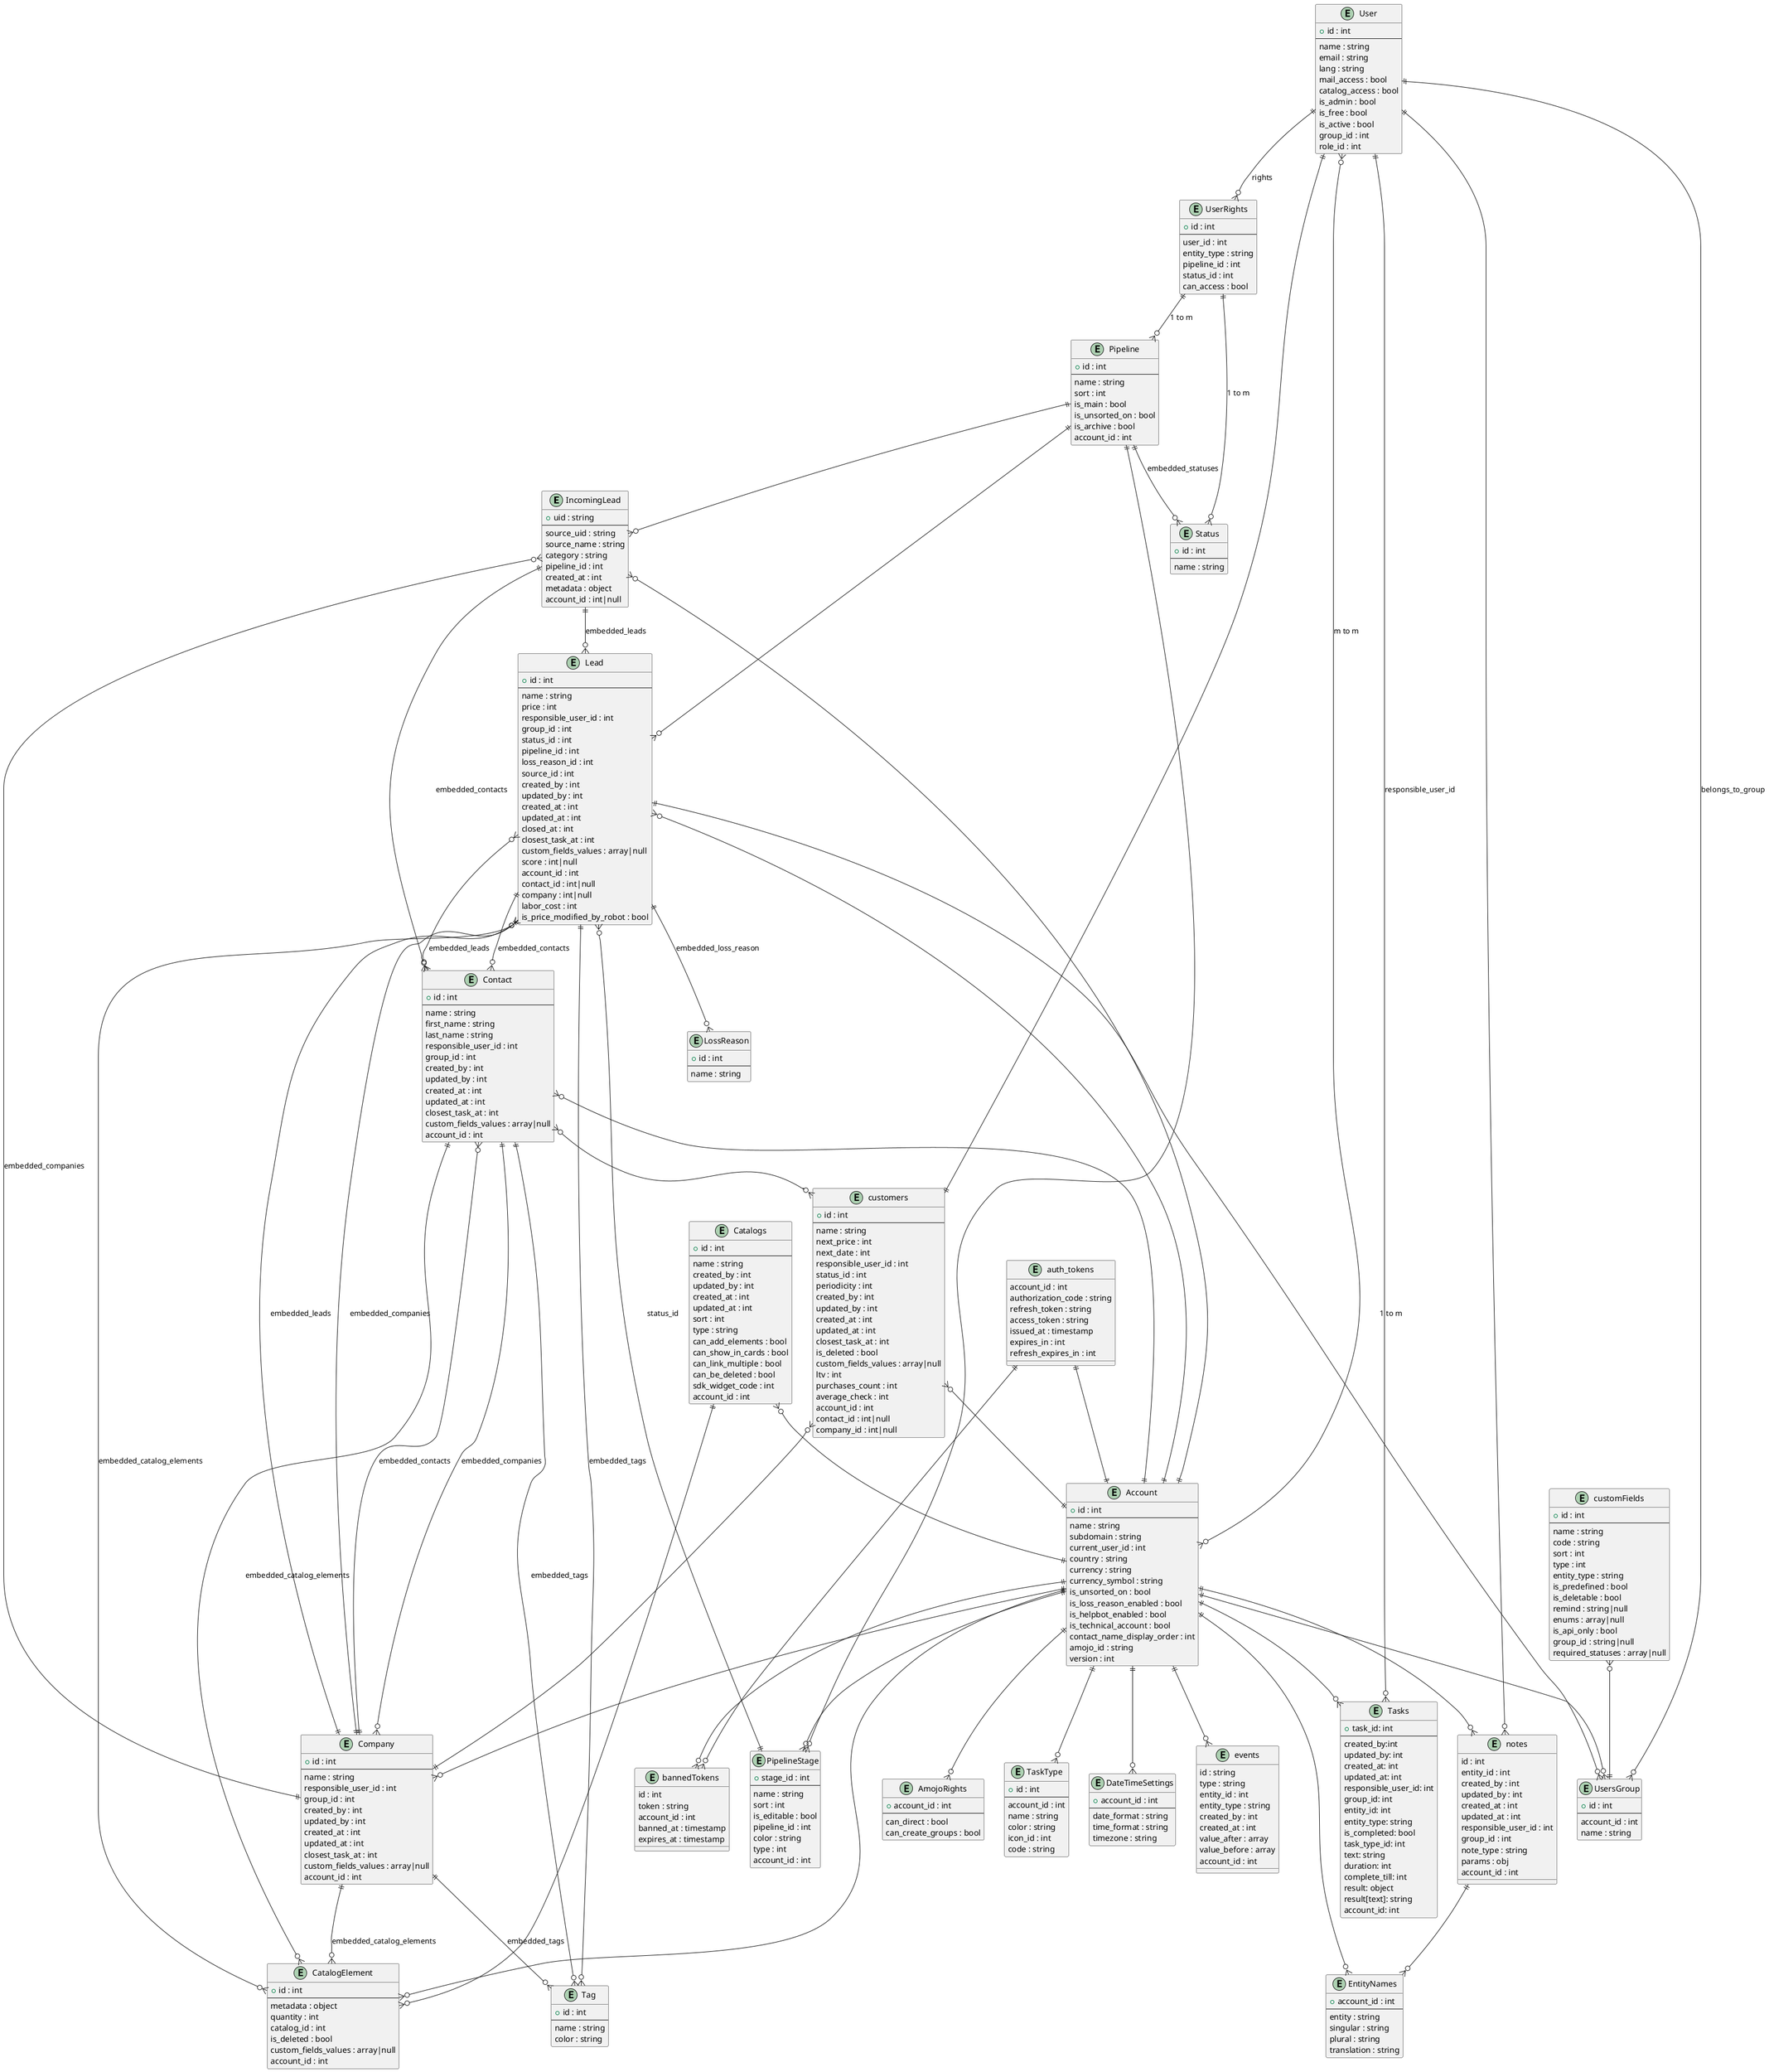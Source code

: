 @startuml

entity IncomingLead {
  + uid : string
  --
  source_uid : string
  source_name : string
  category : string
  pipeline_id : int
  created_at : int
  metadata : object
  account_id : int|null
}

entity Lead {
  + id : int
  --
  name : string
  price : int
  responsible_user_id : int
  group_id : int
  status_id : int
  pipeline_id : int
  loss_reason_id : int
  source_id : int
  created_by : int
  updated_by : int
  created_at : int
  updated_at : int
  closed_at : int
  closest_task_at : int
  custom_fields_values : array|null
  score : int|null
  account_id : int
  contact_id : int|null
  company : int|null
  labor_cost : int
  is_price_modified_by_robot : bool
}

entity Contact {
  + id : int
  --
  name : string
  first_name : string
  last_name : string
  responsible_user_id : int
  group_id : int
  created_by : int
  updated_by : int
  created_at : int
  updated_at : int
  closest_task_at : int
  custom_fields_values : array|null
  account_id : int
}

entity Company {
  + id : int
  --
  name : string
  responsible_user_id : int
  group_id : int
  created_by : int
  updated_by : int
  created_at : int
  updated_at : int
  closest_task_at : int
  custom_fields_values : array|null
  account_id : int
}

entity User {
  + id : int
  --
  name : string
  email : string
  lang : string
  mail_access : bool
  catalog_access : bool
  is_admin : bool
  is_free : bool
  is_active : bool
  group_id : int
  role_id : int
}

entity UserRights {
  + id : int
  --
  user_id : int
  entity_type : string 
  pipeline_id : int
  status_id : int
  can_access : bool       
}


entity LossReason {
  + id : int
  --
  name : string
}

entity Tag {
  + id : int
  --
  name : string
  color : string
}

entity Catalogs {
  + id : int
  --
  name : string
  created_by : int
  updated_by : int
  created_at : int
  updated_at : int
  sort : int
  type : string
  can_add_elements : bool
  can_show_in_cards : bool
  can_link_multiple : bool
  can_be_deleted : bool
  sdk_widget_code : int
  account_id : int
}


entity CatalogElement {
  + id : int
  --
  metadata : object
  quantity : int
  catalog_id : int
  is_deleted : bool
  custom_fields_values : array|null
  account_id : int
}

entity Pipeline {
  + id : int
  --
  name : string
  sort : int
  is_main : bool
  is_unsorted_on : bool
  is_archive : bool
  account_id : int
}

entity Status {
  + id : int
  --
  name : string
}

entity Account {
  + id : int
  --
  name : string
  subdomain : string
  current_user_id : int
  country : string
  currency : string
  currency_symbol : string
  is_unsorted_on : bool
  is_loss_reason_enabled : bool
  is_helpbot_enabled : bool
  is_technical_account : bool
  contact_name_display_order : int
  amojo_id : string
  version : int
}

entity AmojoRights {
  + account_id : int
  --
  can_direct : bool
  can_create_groups : bool
}

entity UsersGroup {
  + id : int
  --
  account_id : int
  name : string
}

entity TaskType {
  + id : int
  --
  account_id : int
  name : string
  color : string
  icon_id : int
  code : string
}

entity DateTimeSettings {
  + account_id : int
  --
  date_format : string
  time_format : string
  timezone : string
}

entity EntityNames {
  + account_id : int
  --
  entity : string
  singular : string
  plural : string
  translation : string
}

entity PipelineStage {
  + stage_id : int
  --
  name : string
  sort : int
  is_editable : bool
  pipeline_id : int
  color : string
  type : int
  account_id : int
}

entity Tasks {
  + task_id: int	
  --
  created_by:int
  updated_by: int	
  created_at: int
  updated_at: int	
  responsible_user_id: int	
  group_id: int	
  entity_id: int	
  entity_type: string
  is_completed: bool
  task_type_id: int	
  text: string	
  duration: int	
  complete_till: int
  result: object
  result[text]: string
  account_id: int
}

entity events {
  id : string	
  type : string	
  entity_id : int	
  entity_type : string	
  created_by : int	
  created_at : int	
  value_after : array	
  value_before : array	
  account_id : int
}

entity notes {
  id : int	
  entity_id : int	
  created_by : int
  updated_by : int	
  created_at : int	
  updated_at : int	
  responsible_user_id : int	
  group_id : int	
  note_type : string	
  params : obj	
  account_id : int
}


entity auth_tokens  {
  account_id : int        
  authorization_code : string  
  refresh_token : string      
  access_token : string        
  issued_at : timestamp   
  expires_in : int      
  refresh_expires_in : int    
}

entity bannedTokens {
  id : int
  token : string
  account_id : int
  banned_at : timestamp
  expires_at : timestamp
}

entity customers {
  + id : int
  --
  name : string
  next_price : int
  next_date : int
  responsible_user_id : int
  status_id : int
  periodicity : int
  created_by : int
  updated_by : int
  created_at : int
  updated_at : int
  closest_task_at : int
  is_deleted : bool
  custom_fields_values : array|null
  ltv : int
  purchases_count : int
  average_check : int
  account_id : int
  contact_id : int|null
  company_id : int|null
}

entity customFields {
  + id : int
  --
  name : string
  code : string
  sort : int
  type : int
  entity_type : string
  is_predefined : bool
  is_deletable : bool
  remind : string|null
  enums : array|null
  is_api_only : bool
  group_id : string|null
  required_statuses : array|null
}

customFields }o--|| UsersGroup

Catalogs ||--o{ CatalogElement
Catalogs }o--|| Account
CatalogElement }o--|| Account


Company ||--o{ customers
Contact }o--o{ customers
User||--|| customers
customers }o--|| Account
UserRights ||--o{ Pipeline : 1 to m
UserRights ||--o{ Status : 1 to m



auth_tokens ||--o{ bannedTokens
Account ||--o{ bannedTokens
auth_tokens ||--|| Account

User  ||--o{ notes
notes  ||--o{ EntityNames
Pipeline ||--o{ PipelineStage
Account  ||--o{ notes
Account ||--o{ PipelineStage
Account ||--o{ AmojoRights
Account ||--o{ UsersGroup
Account ||--o{ TaskType
Account ||--o{ DateTimeSettings
Account ||--o{ EntityNames
Account ||--o{ Contact
Account ||--o{ Company
Account ||--o{ Lead
Account ||--o{ IncomingLead
Account ||--o{ Tasks
Account ||--o{ events
IncomingLead ||--o{ Contact       : embedded_contacts
IncomingLead }o--|| Company       : embedded_companies
IncomingLead ||--o{ Lead          : embedded_leads

Lead ||--o{ LossReason         : embedded_loss_reason
Lead ||--o{ Tag                : embedded_tags
Lead ||--o{ Contact            : embedded_contacts
Lead }o--|| Company            : embedded_companies
Lead ||--o{ CatalogElement     : embedded_catalog_elements

Contact ||--o{ Tag                : embedded_tags
Contact ||--o{ Company            : embedded_companies
Contact }o--o{ Lead               : embedded_leads
Contact ||--o{ CatalogElement     : embedded_catalog_elements

Company ||--o{ Tag                : embedded_tags
Company ||--o{ Contact            : embedded_contacts
Company ||--o{ Lead               : embedded_leads
Company ||--o{ CatalogElement     : embedded_catalog_elements

User ||--o{ UsersGroup          : belongs_to_group
User ||--o{ UserRights          : rights
User ||--o{ Tasks : responsible_user_id
User }o--o{ Account : m to m

Lead }o--|| PipelineStage : status_id
Lead ||--o{ UsersGroup : 1 to m
Pipeline ||--o{ Lead
Pipeline ||--o{ IncomingLead
Pipeline ||--o{ Status        : embedded_statuses

@enduml

